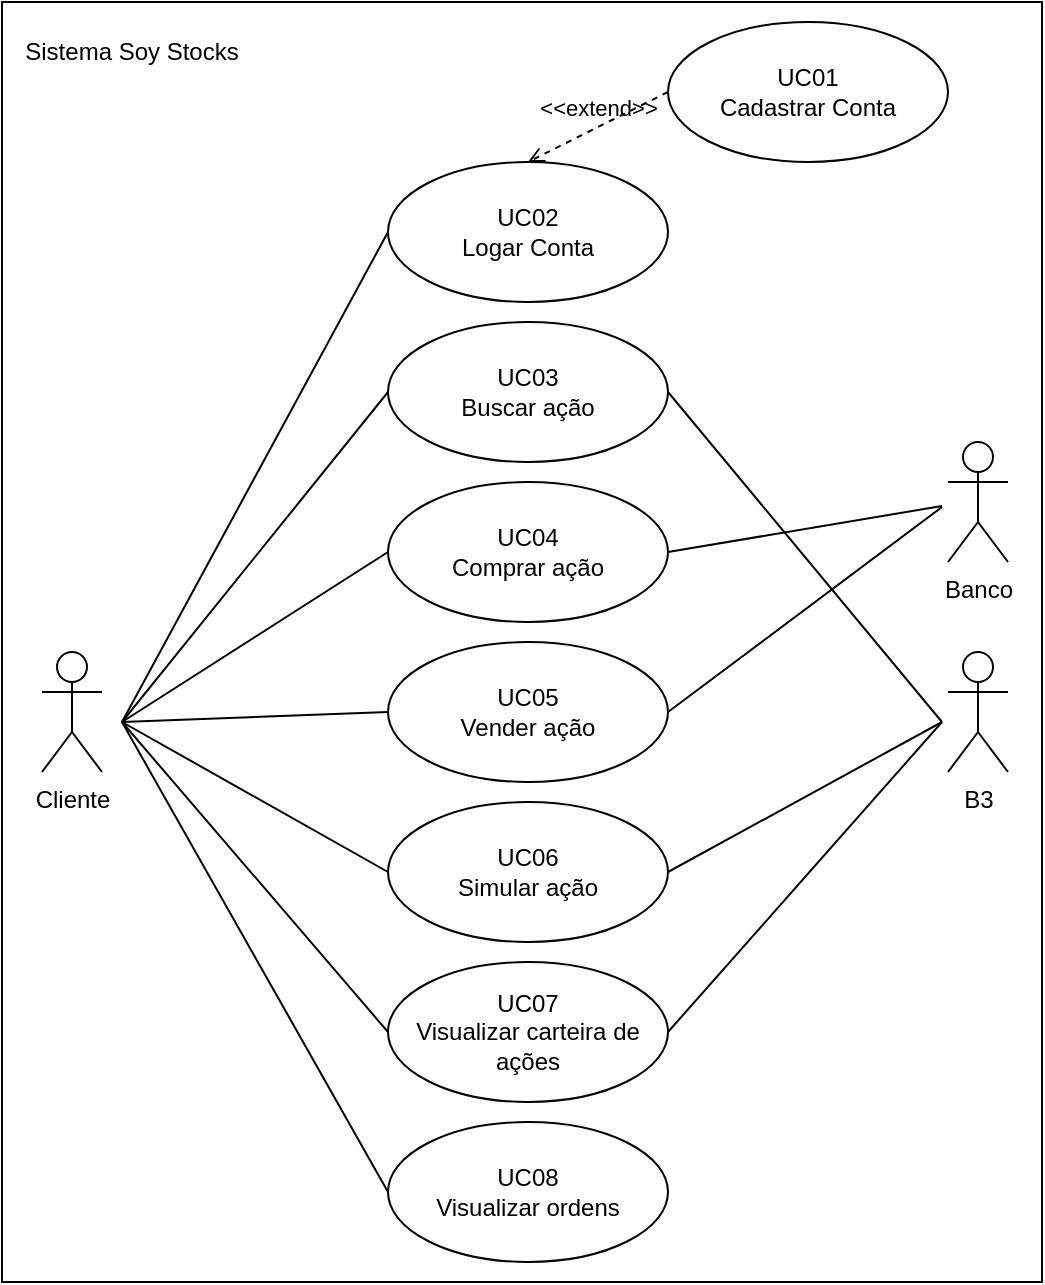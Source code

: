 <mxfile version="24.7.10">
  <diagram name="Página-1" id="ArrQJ5Sf_9G2f_Yvfwrf">
    <mxGraphModel dx="1776" dy="613" grid="1" gridSize="10" guides="1" tooltips="1" connect="1" arrows="1" fold="1" page="1" pageScale="1" pageWidth="827" pageHeight="1169" math="0" shadow="0">
      <root>
        <mxCell id="0" />
        <mxCell id="1" parent="0" />
        <mxCell id="63gVTTXlx9AQZnw3_RMv-39" value="" style="rounded=0;whiteSpace=wrap;html=1;" parent="1" vertex="1">
          <mxGeometry x="80" width="520" height="640" as="geometry" />
        </mxCell>
        <mxCell id="CktgYBI_FYHIr9P6x5MN-1" value="Cliente" style="shape=umlActor;verticalLabelPosition=bottom;verticalAlign=top;html=1;" parent="1" vertex="1">
          <mxGeometry x="100" y="325" width="30" height="60" as="geometry" />
        </mxCell>
        <mxCell id="63gVTTXlx9AQZnw3_RMv-7" value="UC01&lt;br&gt;&lt;div&gt;Cadastrar Conta&lt;/div&gt;" style="ellipse;whiteSpace=wrap;html=1;" parent="1" vertex="1">
          <mxGeometry x="413" y="10" width="140" height="70" as="geometry" />
        </mxCell>
        <mxCell id="63gVTTXlx9AQZnw3_RMv-8" value="UC02&lt;br&gt;Logar Conta" style="ellipse;whiteSpace=wrap;html=1;" parent="1" vertex="1">
          <mxGeometry x="273" y="80" width="140" height="70" as="geometry" />
        </mxCell>
        <mxCell id="63gVTTXlx9AQZnw3_RMv-9" value="&lt;div&gt;UC03&lt;/div&gt;Buscar ação" style="ellipse;whiteSpace=wrap;html=1;" parent="1" vertex="1">
          <mxGeometry x="273" y="160" width="140" height="70" as="geometry" />
        </mxCell>
        <mxCell id="63gVTTXlx9AQZnw3_RMv-10" value="&lt;div&gt;UC04&lt;/div&gt;Comprar ação&lt;div&gt;&lt;/div&gt;" style="ellipse;whiteSpace=wrap;html=1;" parent="1" vertex="1">
          <mxGeometry x="273" y="240" width="140" height="70" as="geometry" />
        </mxCell>
        <mxCell id="63gVTTXlx9AQZnw3_RMv-11" value="UC05&lt;div&gt;Vender ação&lt;/div&gt;&lt;div&gt;&lt;/div&gt;&lt;div&gt;&lt;/div&gt;" style="ellipse;whiteSpace=wrap;html=1;" parent="1" vertex="1">
          <mxGeometry x="273" y="320" width="140" height="70" as="geometry" />
        </mxCell>
        <mxCell id="63gVTTXlx9AQZnw3_RMv-12" value="UC06&lt;div&gt;Simular ação&lt;/div&gt;&lt;div&gt;&lt;/div&gt;&lt;div&gt;&lt;/div&gt;" style="ellipse;whiteSpace=wrap;html=1;" parent="1" vertex="1">
          <mxGeometry x="273" y="400" width="140" height="70" as="geometry" />
        </mxCell>
        <mxCell id="63gVTTXlx9AQZnw3_RMv-13" value="UC07&lt;div&gt;Visualizar carteira de ações&lt;/div&gt;&lt;div&gt;&lt;/div&gt;&lt;div&gt;&lt;/div&gt;" style="ellipse;whiteSpace=wrap;html=1;" parent="1" vertex="1">
          <mxGeometry x="273" y="480" width="140" height="70" as="geometry" />
        </mxCell>
        <mxCell id="63gVTTXlx9AQZnw3_RMv-14" value="UC08&lt;div&gt;Visualizar ordens&lt;/div&gt;&lt;div&gt;&lt;/div&gt;&lt;div&gt;&lt;/div&gt;" style="ellipse;whiteSpace=wrap;html=1;" parent="1" vertex="1">
          <mxGeometry x="273" y="560" width="140" height="70" as="geometry" />
        </mxCell>
        <mxCell id="63gVTTXlx9AQZnw3_RMv-18" value="B3" style="shape=umlActor;verticalLabelPosition=bottom;verticalAlign=top;html=1;" parent="1" vertex="1">
          <mxGeometry x="553" y="325" width="30" height="60" as="geometry" />
        </mxCell>
        <mxCell id="63gVTTXlx9AQZnw3_RMv-22" value="" style="endArrow=none;html=1;rounded=0;entryX=0;entryY=0.5;entryDx=0;entryDy=0;" parent="1" target="63gVTTXlx9AQZnw3_RMv-8" edge="1">
          <mxGeometry width="50" height="50" relative="1" as="geometry">
            <mxPoint x="140" y="360" as="sourcePoint" />
            <mxPoint x="260" y="120" as="targetPoint" />
          </mxGeometry>
        </mxCell>
        <mxCell id="63gVTTXlx9AQZnw3_RMv-23" value="" style="endArrow=none;html=1;rounded=0;entryX=0;entryY=0.5;entryDx=0;entryDy=0;" parent="1" target="63gVTTXlx9AQZnw3_RMv-9" edge="1">
          <mxGeometry width="50" height="50" relative="1" as="geometry">
            <mxPoint x="140" y="360" as="sourcePoint" />
            <mxPoint x="200" y="430" as="targetPoint" />
          </mxGeometry>
        </mxCell>
        <mxCell id="63gVTTXlx9AQZnw3_RMv-24" value="" style="endArrow=none;html=1;rounded=0;entryX=0;entryY=0.5;entryDx=0;entryDy=0;" parent="1" target="63gVTTXlx9AQZnw3_RMv-10" edge="1">
          <mxGeometry width="50" height="50" relative="1" as="geometry">
            <mxPoint x="140" y="360" as="sourcePoint" />
            <mxPoint x="230" y="330" as="targetPoint" />
          </mxGeometry>
        </mxCell>
        <mxCell id="63gVTTXlx9AQZnw3_RMv-25" value="" style="endArrow=none;html=1;rounded=0;entryX=0;entryY=0.5;entryDx=0;entryDy=0;" parent="1" target="63gVTTXlx9AQZnw3_RMv-11" edge="1">
          <mxGeometry width="50" height="50" relative="1" as="geometry">
            <mxPoint x="140" y="360" as="sourcePoint" />
            <mxPoint x="240" y="360" as="targetPoint" />
          </mxGeometry>
        </mxCell>
        <mxCell id="63gVTTXlx9AQZnw3_RMv-26" value="" style="endArrow=none;html=1;rounded=0;entryX=0;entryY=0.5;entryDx=0;entryDy=0;" parent="1" target="63gVTTXlx9AQZnw3_RMv-12" edge="1">
          <mxGeometry width="50" height="50" relative="1" as="geometry">
            <mxPoint x="140" y="360" as="sourcePoint" />
            <mxPoint x="230" y="420" as="targetPoint" />
          </mxGeometry>
        </mxCell>
        <mxCell id="63gVTTXlx9AQZnw3_RMv-27" value="" style="endArrow=none;html=1;rounded=0;entryX=0;entryY=0.5;entryDx=0;entryDy=0;" parent="1" target="63gVTTXlx9AQZnw3_RMv-13" edge="1">
          <mxGeometry width="50" height="50" relative="1" as="geometry">
            <mxPoint x="140" y="360" as="sourcePoint" />
            <mxPoint x="250" y="440" as="targetPoint" />
          </mxGeometry>
        </mxCell>
        <mxCell id="63gVTTXlx9AQZnw3_RMv-28" value="" style="endArrow=none;html=1;rounded=0;entryX=0;entryY=0.5;entryDx=0;entryDy=0;" parent="1" target="63gVTTXlx9AQZnw3_RMv-14" edge="1">
          <mxGeometry width="50" height="50" relative="1" as="geometry">
            <mxPoint x="140" y="360" as="sourcePoint" />
            <mxPoint x="220" y="530" as="targetPoint" />
          </mxGeometry>
        </mxCell>
        <mxCell id="63gVTTXlx9AQZnw3_RMv-33" value="&amp;lt;&amp;lt;extend&amp;gt;&amp;gt;" style="html=1;verticalAlign=bottom;labelBackgroundColor=none;endArrow=open;endFill=0;dashed=1;rounded=0;exitX=0;exitY=0.5;exitDx=0;exitDy=0;entryX=0.5;entryY=0;entryDx=0;entryDy=0;" parent="1" source="63gVTTXlx9AQZnw3_RMv-7" target="63gVTTXlx9AQZnw3_RMv-8" edge="1">
          <mxGeometry width="160" relative="1" as="geometry">
            <mxPoint x="120" y="140" as="sourcePoint" />
            <mxPoint x="280" y="140" as="targetPoint" />
          </mxGeometry>
        </mxCell>
        <mxCell id="63gVTTXlx9AQZnw3_RMv-35" value="" style="endArrow=none;html=1;rounded=0;exitX=1;exitY=0.5;exitDx=0;exitDy=0;" parent="1" source="63gVTTXlx9AQZnw3_RMv-12" edge="1">
          <mxGeometry width="50" height="50" relative="1" as="geometry">
            <mxPoint x="460" y="330" as="sourcePoint" />
            <mxPoint x="550" y="360" as="targetPoint" />
          </mxGeometry>
        </mxCell>
        <mxCell id="63gVTTXlx9AQZnw3_RMv-36" value="" style="endArrow=none;html=1;rounded=0;exitX=1;exitY=0.5;exitDx=0;exitDy=0;" parent="1" source="63gVTTXlx9AQZnw3_RMv-13" edge="1">
          <mxGeometry width="50" height="50" relative="1" as="geometry">
            <mxPoint x="460" y="490" as="sourcePoint" />
            <mxPoint x="550" y="360" as="targetPoint" />
          </mxGeometry>
        </mxCell>
        <mxCell id="63gVTTXlx9AQZnw3_RMv-37" value="" style="endArrow=none;html=1;rounded=0;exitX=1;exitY=0.5;exitDx=0;exitDy=0;" parent="1" source="63gVTTXlx9AQZnw3_RMv-9" edge="1">
          <mxGeometry width="50" height="50" relative="1" as="geometry">
            <mxPoint x="450" y="320" as="sourcePoint" />
            <mxPoint x="550" y="360" as="targetPoint" />
          </mxGeometry>
        </mxCell>
        <mxCell id="63gVTTXlx9AQZnw3_RMv-40" value="Sistema&amp;nbsp;Soy Stocks" style="text;html=1;align=center;verticalAlign=middle;whiteSpace=wrap;rounded=0;" parent="1" vertex="1">
          <mxGeometry x="90" y="10" width="110" height="30" as="geometry" />
        </mxCell>
        <mxCell id="G6W0G3sflEawCgHFa4vy-1" value="Banco" style="shape=umlActor;verticalLabelPosition=bottom;verticalAlign=top;html=1;outlineConnect=0;" parent="1" vertex="1">
          <mxGeometry x="553" y="220" width="30" height="60" as="geometry" />
        </mxCell>
        <mxCell id="G6W0G3sflEawCgHFa4vy-3" value="" style="endArrow=none;html=1;rounded=0;entryX=1;entryY=0.5;entryDx=0;entryDy=0;" parent="1" edge="1" target="63gVTTXlx9AQZnw3_RMv-10">
          <mxGeometry width="50" height="50" relative="1" as="geometry">
            <mxPoint x="550" y="252" as="sourcePoint" />
            <mxPoint x="770" y="312" as="targetPoint" />
          </mxGeometry>
        </mxCell>
        <mxCell id="7Gin-DweMdKqfLyjM0nO-1" value="" style="endArrow=none;html=1;rounded=0;entryX=1;entryY=0.5;entryDx=0;entryDy=0;exitX=1;exitY=0.5;exitDx=0;exitDy=0;" edge="1" parent="1" source="63gVTTXlx9AQZnw3_RMv-11">
          <mxGeometry width="50" height="50" relative="1" as="geometry">
            <mxPoint x="807" y="247.5" as="sourcePoint" />
            <mxPoint x="550" y="252.5" as="targetPoint" />
          </mxGeometry>
        </mxCell>
      </root>
    </mxGraphModel>
  </diagram>
</mxfile>
